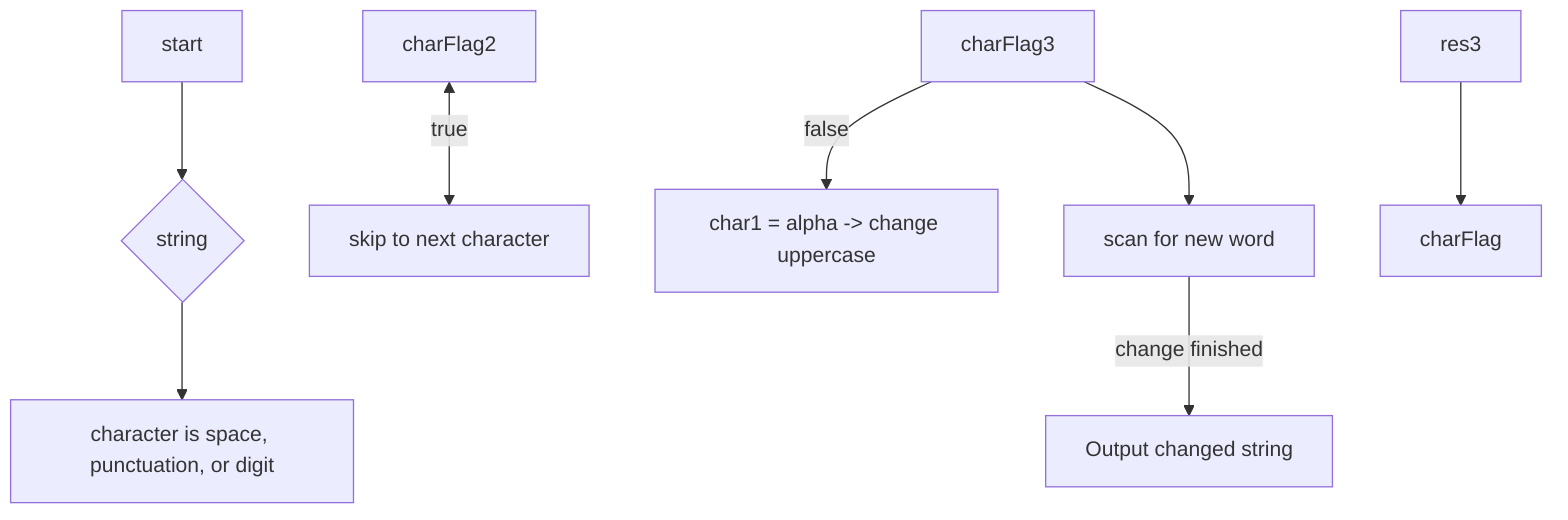 flowchart TD

	mystart[start]
	mystart --> input{string}
	input --> charFlag1[character is space, punctuation, or digit]
	charFlag2 <--> |true| res1[skip to next character]
	charFlag3 --> |false| res2[char1 = alpha -> change uppercase]
	charFlag3 --> charNew[scan for new word]
	res3 --> charFlag
	charNew --> |change finished| end1[Output changed string]